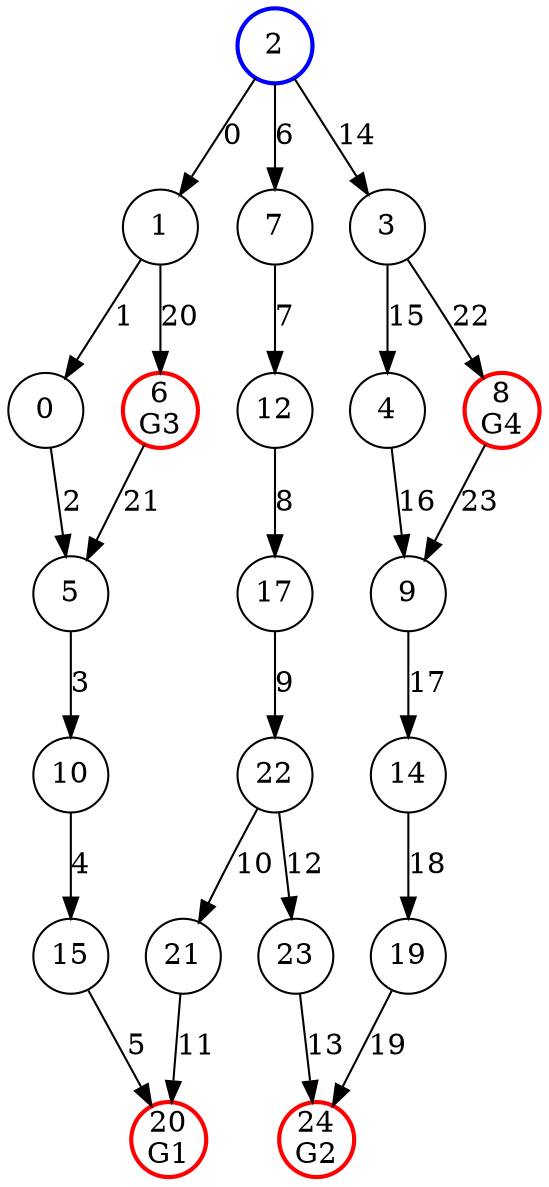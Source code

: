 digraph G {
  node [shape=circle fixedsize=shape]
  edge [color="gray"]
  2[label="2", color="blue", style="bold", pos="2,0!"];
  1 [label="1", pos="1,0!"];
  0 [label="0", pos="0,0!"];
  5 [label="5", pos="0,1!"];
  10 [label="10", pos="0,2!"];
  15 [label="15", pos="0,3!"];
  20 [label="20
G1", color="red", style="bold", pos="0,4!"];
  7 [label="7", pos="2,1!"];
  12 [label="12", pos="2,2!"];
  17 [label="17", pos="2,3!"];
  22 [label="22", pos="2,4!"];
  21 [label="21", pos="1,4!"];
  23 [label="23", pos="3,4!"];
  24 [label="24
G2", color="red", style="bold", pos="4,4!"];
  3 [label="3", pos="3,0!"];
  4 [label="4", pos="4,0!"];
  9 [label="9", pos="4,1!"];
  14 [label="14", pos="4,2!"];
  19 [label="19", pos="4,3!"];
  6 [label="6
G3", color="red", style="bold", pos="1,1!"];
  8 [label="8
G4", color="red", style="bold", pos="3,1!"];
  2->1 [label=0,color="black"]
  1->0 [label=1,color="black"]
  0->5 [label=2,color="black"]
  5->10 [label=3,color="black"]
  10->15 [label=4,color="black"]
  15->20 [label=5,color="black"]
  2->7 [label=6,color="black"]
  7->12 [label=7,color="black"]
  12->17 [label=8,color="black"]
  17->22 [label=9,color="black"]
  22->21 [label=10,color="black"]
  21->20 [label=11,color="black"]
  22->23 [label=12,color="black"]
  23->24 [label=13,color="black"]
  2->3 [label=14,color="black"]
  3->4 [label=15,color="black"]
  4->9 [label=16,color="black"]
  9->14 [label=17,color="black"]
  14->19 [label=18,color="black"]
  19->24 [label=19,color="black"]
  1->6 [label=20,color="black"]
  6->5 [label=21,color="black"]
  3->8 [label=22,color="black"]
  8->9 [label=23,color="black"]
}
